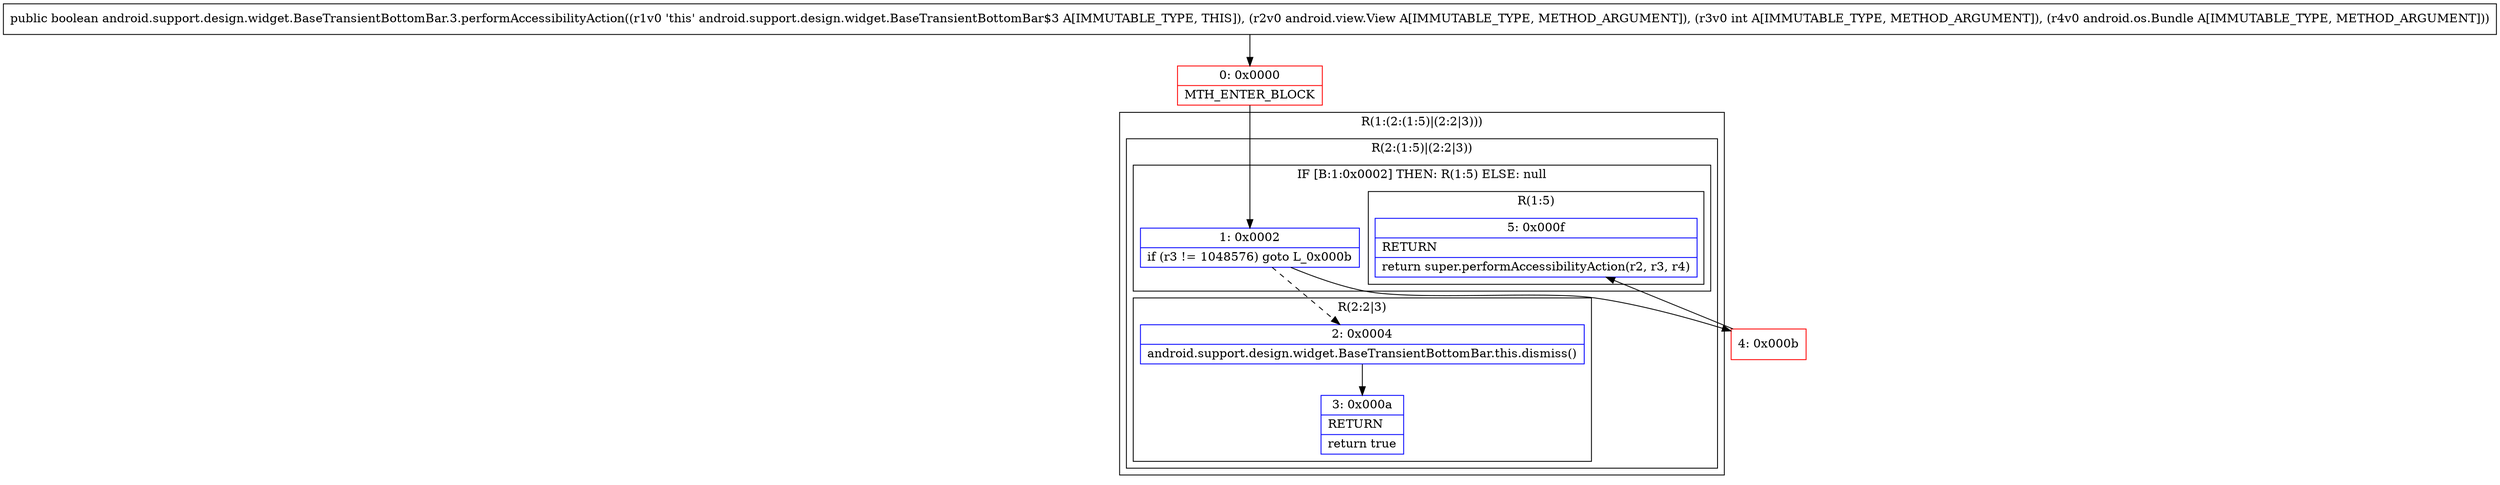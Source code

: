 digraph "CFG forandroid.support.design.widget.BaseTransientBottomBar.3.performAccessibilityAction(Landroid\/view\/View;ILandroid\/os\/Bundle;)Z" {
subgraph cluster_Region_1387507800 {
label = "R(1:(2:(1:5)|(2:2|3)))";
node [shape=record,color=blue];
subgraph cluster_Region_1440396937 {
label = "R(2:(1:5)|(2:2|3))";
node [shape=record,color=blue];
subgraph cluster_IfRegion_1276425354 {
label = "IF [B:1:0x0002] THEN: R(1:5) ELSE: null";
node [shape=record,color=blue];
Node_1 [shape=record,label="{1\:\ 0x0002|if (r3 != 1048576) goto L_0x000b\l}"];
subgraph cluster_Region_1125865032 {
label = "R(1:5)";
node [shape=record,color=blue];
Node_5 [shape=record,label="{5\:\ 0x000f|RETURN\l|return super.performAccessibilityAction(r2, r3, r4)\l}"];
}
}
subgraph cluster_Region_216338179 {
label = "R(2:2|3)";
node [shape=record,color=blue];
Node_2 [shape=record,label="{2\:\ 0x0004|android.support.design.widget.BaseTransientBottomBar.this.dismiss()\l}"];
Node_3 [shape=record,label="{3\:\ 0x000a|RETURN\l|return true\l}"];
}
}
}
Node_0 [shape=record,color=red,label="{0\:\ 0x0000|MTH_ENTER_BLOCK\l}"];
Node_4 [shape=record,color=red,label="{4\:\ 0x000b}"];
MethodNode[shape=record,label="{public boolean android.support.design.widget.BaseTransientBottomBar.3.performAccessibilityAction((r1v0 'this' android.support.design.widget.BaseTransientBottomBar$3 A[IMMUTABLE_TYPE, THIS]), (r2v0 android.view.View A[IMMUTABLE_TYPE, METHOD_ARGUMENT]), (r3v0 int A[IMMUTABLE_TYPE, METHOD_ARGUMENT]), (r4v0 android.os.Bundle A[IMMUTABLE_TYPE, METHOD_ARGUMENT])) }"];
MethodNode -> Node_0;
Node_1 -> Node_2[style=dashed];
Node_1 -> Node_4;
Node_2 -> Node_3;
Node_0 -> Node_1;
Node_4 -> Node_5;
}

